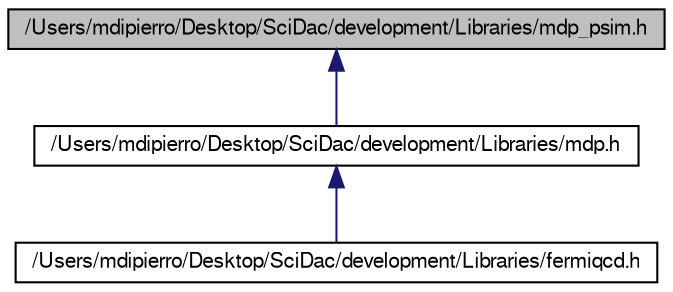 digraph G
{
  edge [fontname="FreeSans",fontsize="10",labelfontname="FreeSans",labelfontsize="10"];
  node [fontname="FreeSans",fontsize="10",shape=record];
  Node1 [label="/Users/mdipierro/Desktop/SciDac/development/Libraries/mdp_psim.h",height=0.2,width=0.4,color="black", fillcolor="grey75", style="filled" fontcolor="black"];
  Node1 -> Node2 [dir=back,color="midnightblue",fontsize="10",style="solid"];
  Node2 [label="/Users/mdipierro/Desktop/SciDac/development/Libraries/mdp.h",height=0.2,width=0.4,color="black", fillcolor="white", style="filled",URL="$mdp_8h.html"];
  Node2 -> Node3 [dir=back,color="midnightblue",fontsize="10",style="solid"];
  Node3 [label="/Users/mdipierro/Desktop/SciDac/development/Libraries/fermiqcd.h",height=0.2,width=0.4,color="black", fillcolor="white", style="filled",URL="$fermiqcd_8h.html"];
}
